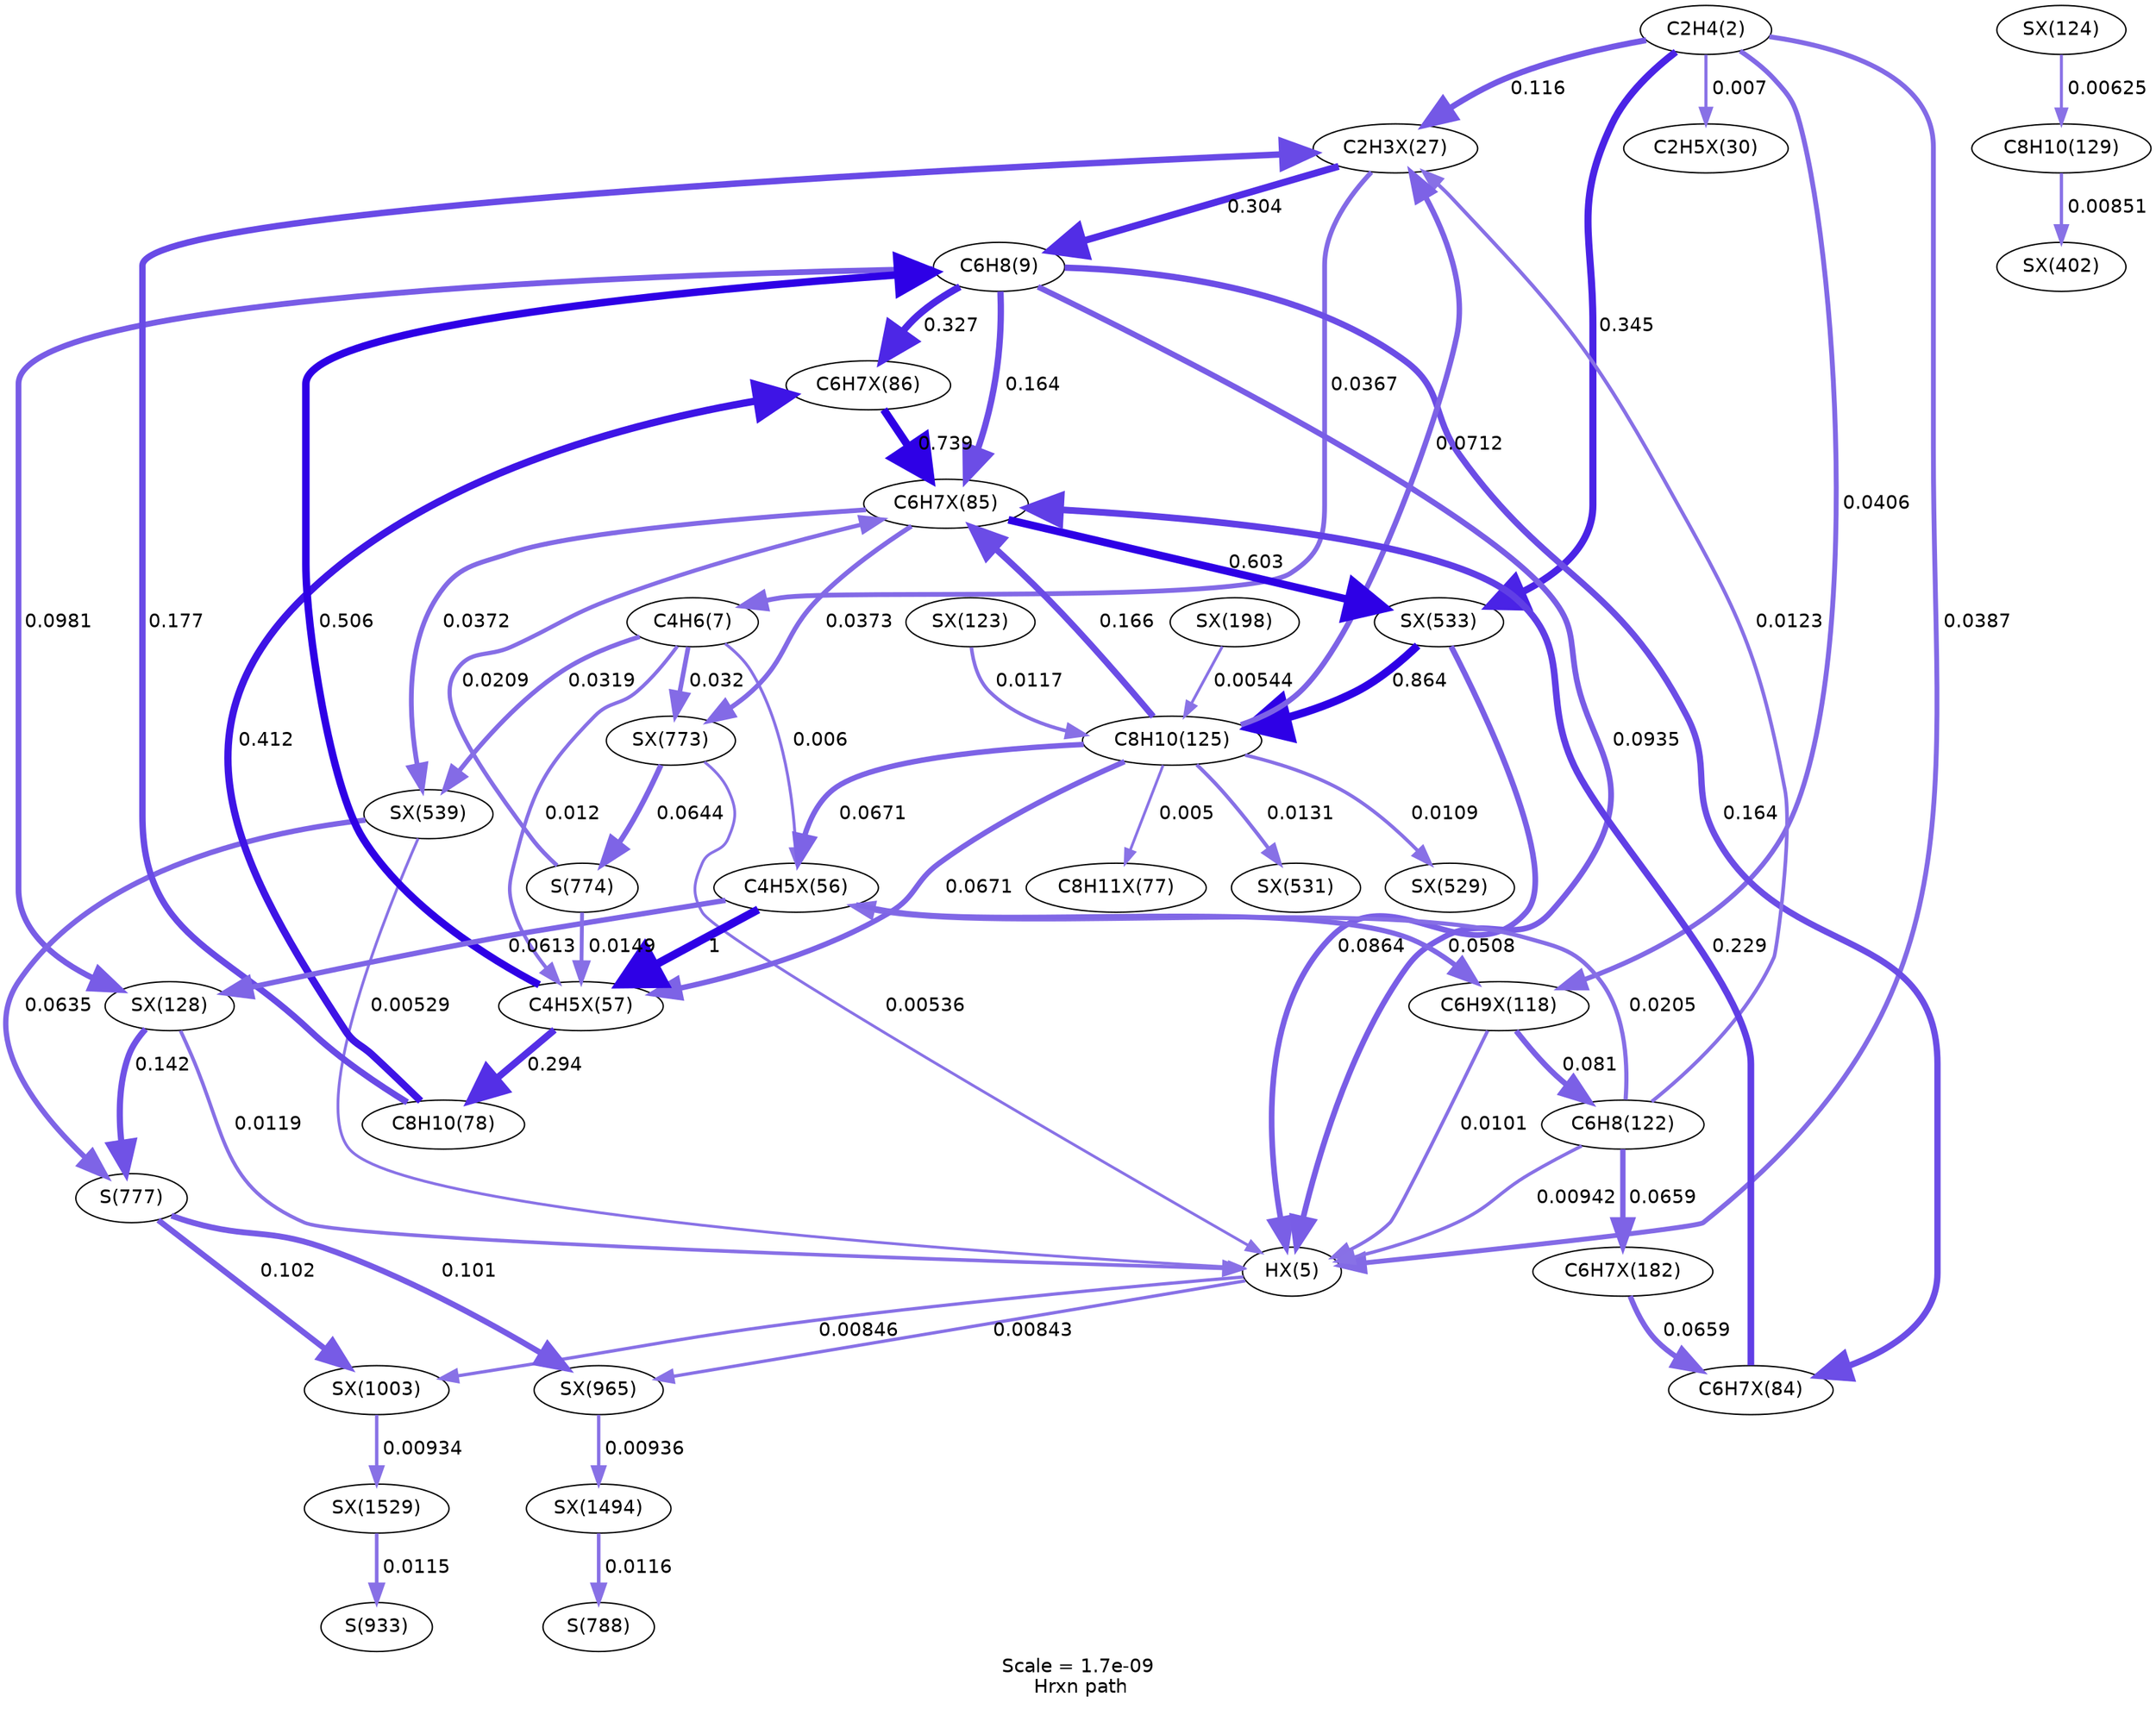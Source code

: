digraph reaction_paths {
center=1;
s5 -> s38[fontname="Helvetica", style="setlinewidth(3.55)", arrowsize=1.77, color="0.7, 0.539, 0.9"
, label=" 0.0387"];
s5 -> s39[fontname="Helvetica", style="setlinewidth(4.37)", arrowsize=2.19, color="0.7, 0.616, 0.9"
, label=" 0.116"];
s5 -> s40[fontname="Helvetica", style="setlinewidth(2.25)", arrowsize=1.13, color="0.7, 0.507, 0.9"
, label=" 0.007"];
s5 -> s57[fontname="Helvetica", style="setlinewidth(3.58)", arrowsize=1.79, color="0.7, 0.541, 0.9"
, label=" 0.0406"];
s5 -> s77[fontname="Helvetica", style="setlinewidth(5.2)", arrowsize=2.6, color="0.7, 0.845, 0.9"
, label=" 0.345"];
s9 -> s38[fontname="Helvetica", style="setlinewidth(4.21)", arrowsize=2.11, color="0.7, 0.593, 0.9"
, label=" 0.0935"];
s57 -> s38[fontname="Helvetica", style="setlinewidth(2.53)", arrowsize=1.27, color="0.7, 0.51, 0.9"
, label=" 0.0101"];
s14 -> s38[fontname="Helvetica", style="setlinewidth(2.48)", arrowsize=1.24, color="0.7, 0.509, 0.9"
, label=" 0.00942"];
s77 -> s38[fontname="Helvetica", style="setlinewidth(4.15)", arrowsize=2.08, color="0.7, 0.586, 0.9"
, label=" 0.0864"];
s79 -> s38[fontname="Helvetica", style="setlinewidth(2.04)", arrowsize=1.02, color="0.7, 0.505, 0.9"
, label=" 0.00529"];
s86 -> s38[fontname="Helvetica", style="setlinewidth(2.05)", arrowsize=1.03, color="0.7, 0.505, 0.9"
, label=" 0.00536"];
s38 -> s92[fontname="Helvetica", style="setlinewidth(2.39)", arrowsize=1.2, color="0.7, 0.508, 0.9"
, label=" 0.00843"];
s38 -> s93[fontname="Helvetica", style="setlinewidth(2.4)", arrowsize=1.2, color="0.7, 0.508, 0.9"
, label=" 0.00846"];
s60 -> s38[fontname="Helvetica", style="setlinewidth(2.65)", arrowsize=1.33, color="0.7, 0.512, 0.9"
, label=" 0.0119"];
s39 -> s8[fontname="Helvetica", style="setlinewidth(3.51)", arrowsize=1.75, color="0.7, 0.537, 0.9"
, label=" 0.0367"];
s39 -> s9[fontname="Helvetica", style="setlinewidth(5.1)", arrowsize=2.55, color="0.7, 0.804, 0.9"
, label=" 0.304"];
s14 -> s39[fontname="Helvetica", style="setlinewidth(2.68)", arrowsize=1.34, color="0.7, 0.512, 0.9"
, label=" 0.0123"];
s12 -> s39[fontname="Helvetica", style="setlinewidth(4.69)", arrowsize=2.35, color="0.7, 0.677, 0.9"
, label=" 0.177"];
s15 -> s39[fontname="Helvetica", style="setlinewidth(4.01)", arrowsize=2, color="0.7, 0.571, 0.9"
, label=" 0.0712"];
s8 -> s47[fontname="Helvetica", style="setlinewidth(2.66)", arrowsize=1.33, color="0.7, 0.512, 0.9"
, label=" 0.012"];
s8 -> s46[fontname="Helvetica", style="setlinewidth(2.14)", arrowsize=1.07, color="0.7, 0.506, 0.9"
, label=" 0.006"];
s8 -> s79[fontname="Helvetica", style="setlinewidth(3.4)", arrowsize=1.7, color="0.7, 0.532, 0.9"
, label=" 0.0319"];
s8 -> s86[fontname="Helvetica", style="setlinewidth(3.4)", arrowsize=1.7, color="0.7, 0.532, 0.9"
, label=" 0.032"];
s47 -> s9[fontname="Helvetica", style="setlinewidth(5.49)", arrowsize=2.74, color="0.7, 1.01, 0.9"
, label=" 0.506"];
s46 -> s47[fontname="Helvetica", style="setlinewidth(6)", arrowsize=3, color="0.7, 1.5, 0.9"
, label=" 1"];
s47 -> s12[fontname="Helvetica", style="setlinewidth(5.08)", arrowsize=2.54, color="0.7, 0.794, 0.9"
, label=" 0.294"];
s15 -> s47[fontname="Helvetica", style="setlinewidth(3.96)", arrowsize=1.98, color="0.7, 0.567, 0.9"
, label=" 0.0671"];
s25 -> s47[fontname="Helvetica", style="setlinewidth(2.83)", arrowsize=1.41, color="0.7, 0.515, 0.9"
, label=" 0.0149"];
s9 -> s54[fontname="Helvetica", style="setlinewidth(5.16)", arrowsize=2.58, color="0.7, 0.827, 0.9"
, label=" 0.327"];
s9 -> s53[fontname="Helvetica", style="setlinewidth(4.63)", arrowsize=2.32, color="0.7, 0.664, 0.9"
, label=" 0.164"];
s9 -> s52[fontname="Helvetica", style="setlinewidth(4.63)", arrowsize=2.32, color="0.7, 0.664, 0.9"
, label=" 0.164"];
s9 -> s60[fontname="Helvetica", style="setlinewidth(4.25)", arrowsize=2.12, color="0.7, 0.598, 0.9"
, label=" 0.0981"];
s46 -> s57[fontname="Helvetica", style="setlinewidth(3.75)", arrowsize=1.88, color="0.7, 0.551, 0.9"
, label=" 0.0508"];
s14 -> s46[fontname="Helvetica", style="setlinewidth(3.07)", arrowsize=1.53, color="0.7, 0.521, 0.9"
, label=" 0.0205"];
s15 -> s46[fontname="Helvetica", style="setlinewidth(3.96)", arrowsize=1.98, color="0.7, 0.567, 0.9"
, label=" 0.0671"];
s46 -> s60[fontname="Helvetica", style="setlinewidth(3.89)", arrowsize=1.95, color="0.7, 0.561, 0.9"
, label=" 0.0613"];
s57 -> s14[fontname="Helvetica", style="setlinewidth(4.1)", arrowsize=2.05, color="0.7, 0.581, 0.9"
, label=" 0.081"];
s14 -> s62[fontname="Helvetica", style="setlinewidth(3.95)", arrowsize=1.97, color="0.7, 0.566, 0.9"
, label=" 0.0659"];
s12 -> s54[fontname="Helvetica", style="setlinewidth(5.33)", arrowsize=2.67, color="0.7, 0.912, 0.9"
, label=" 0.412"];
s54 -> s53[fontname="Helvetica", style="setlinewidth(5.77)", arrowsize=2.89, color="0.7, 1.24, 0.9"
, label=" 0.739"];
s59 -> s16[fontname="Helvetica", style="setlinewidth(2.17)", arrowsize=1.08, color="0.7, 0.506, 0.9"
, label=" 0.00625"];
s16 -> s69[fontname="Helvetica", style="setlinewidth(2.4)", arrowsize=1.2, color="0.7, 0.509, 0.9"
, label=" 0.00851"];
s58 -> s15[fontname="Helvetica", style="setlinewidth(2.64)", arrowsize=1.32, color="0.7, 0.512, 0.9"
, label=" 0.0117"];
s15 -> s53[fontname="Helvetica", style="setlinewidth(4.64)", arrowsize=2.32, color="0.7, 0.666, 0.9"
, label=" 0.166"];
s77 -> s15[fontname="Helvetica", style="setlinewidth(5.89)", arrowsize=2.95, color="0.7, 1.36, 0.9"
, label=" 0.864"];
s64 -> s15[fontname="Helvetica", style="setlinewidth(2.06)", arrowsize=1.03, color="0.7, 0.505, 0.9"
, label=" 0.00544"];
s15 -> s75[fontname="Helvetica", style="setlinewidth(2.73)", arrowsize=1.36, color="0.7, 0.513, 0.9"
, label=" 0.0131"];
s15 -> s73[fontname="Helvetica", style="setlinewidth(2.59)", arrowsize=1.29, color="0.7, 0.511, 0.9"
, label=" 0.0109"];
s15 -> s51[fontname="Helvetica", style="setlinewidth(2)", arrowsize=1, color="0.7, 0.505, 0.9"
, label=" 0.005"];
s52 -> s53[fontname="Helvetica", style="setlinewidth(4.89)", arrowsize=2.44, color="0.7, 0.729, 0.9"
, label=" 0.229"];
s53 -> s77[fontname="Helvetica", style="setlinewidth(5.62)", arrowsize=2.81, color="0.7, 1.1, 0.9"
, label=" 0.603"];
s53 -> s79[fontname="Helvetica", style="setlinewidth(3.52)", arrowsize=1.76, color="0.7, 0.537, 0.9"
, label=" 0.0372"];
s53 -> s86[fontname="Helvetica", style="setlinewidth(3.52)", arrowsize=1.76, color="0.7, 0.537, 0.9"
, label=" 0.0373"];
s25 -> s53[fontname="Helvetica", style="setlinewidth(3.08)", arrowsize=1.54, color="0.7, 0.521, 0.9"
, label=" 0.0209"];
s62 -> s52[fontname="Helvetica", style="setlinewidth(3.95)", arrowsize=1.97, color="0.7, 0.566, 0.9"
, label=" 0.0659"];
s79 -> s26[fontname="Helvetica", style="setlinewidth(3.92)", arrowsize=1.96, color="0.7, 0.564, 0.9"
, label=" 0.0635"];
s26 -> s92[fontname="Helvetica", style="setlinewidth(4.27)", arrowsize=2.14, color="0.7, 0.601, 0.9"
, label=" 0.101"];
s26 -> s93[fontname="Helvetica", style="setlinewidth(4.27)", arrowsize=2.14, color="0.7, 0.602, 0.9"
, label=" 0.102"];
s60 -> s26[fontname="Helvetica", style="setlinewidth(4.53)", arrowsize=2.26, color="0.7, 0.642, 0.9"
, label=" 0.142"];
s86 -> s25[fontname="Helvetica", style="setlinewidth(3.93)", arrowsize=1.96, color="0.7, 0.564, 0.9"
, label=" 0.0644"];
s92 -> s117[fontname="Helvetica", style="setlinewidth(2.47)", arrowsize=1.24, color="0.7, 0.509, 0.9"
, label=" 0.00936"];
s93 -> s120[fontname="Helvetica", style="setlinewidth(2.47)", arrowsize=1.24, color="0.7, 0.509, 0.9"
, label=" 0.00934"];
s120 -> s29[fontname="Helvetica", style="setlinewidth(2.63)", arrowsize=1.32, color="0.7, 0.512, 0.9"
, label=" 0.0115"];
s117 -> s27[fontname="Helvetica", style="setlinewidth(2.64)", arrowsize=1.32, color="0.7, 0.512, 0.9"
, label=" 0.0116"];
s5 [ fontname="Helvetica", label="C2H4(2)"];
s8 [ fontname="Helvetica", label="C4H6(7)"];
s9 [ fontname="Helvetica", label="C6H8(9)"];
s12 [ fontname="Helvetica", label="C8H10(78)"];
s14 [ fontname="Helvetica", label="C6H8(122)"];
s15 [ fontname="Helvetica", label="C8H10(125)"];
s16 [ fontname="Helvetica", label="C8H10(129)"];
s25 [ fontname="Helvetica", label="S(774)"];
s26 [ fontname="Helvetica", label="S(777)"];
s27 [ fontname="Helvetica", label="S(788)"];
s29 [ fontname="Helvetica", label="S(933)"];
s38 [ fontname="Helvetica", label="HX(5)"];
s39 [ fontname="Helvetica", label="C2H3X(27)"];
s40 [ fontname="Helvetica", label="C2H5X(30)"];
s46 [ fontname="Helvetica", label="C4H5X(56)"];
s47 [ fontname="Helvetica", label="C4H5X(57)"];
s51 [ fontname="Helvetica", label="C8H11X(77)"];
s52 [ fontname="Helvetica", label="C6H7X(84)"];
s53 [ fontname="Helvetica", label="C6H7X(85)"];
s54 [ fontname="Helvetica", label="C6H7X(86)"];
s57 [ fontname="Helvetica", label="C6H9X(118)"];
s58 [ fontname="Helvetica", label="SX(123)"];
s59 [ fontname="Helvetica", label="SX(124)"];
s60 [ fontname="Helvetica", label="SX(128)"];
s62 [ fontname="Helvetica", label="C6H7X(182)"];
s64 [ fontname="Helvetica", label="SX(198)"];
s69 [ fontname="Helvetica", label="SX(402)"];
s73 [ fontname="Helvetica", label="SX(529)"];
s75 [ fontname="Helvetica", label="SX(531)"];
s77 [ fontname="Helvetica", label="SX(533)"];
s79 [ fontname="Helvetica", label="SX(539)"];
s86 [ fontname="Helvetica", label="SX(773)"];
s92 [ fontname="Helvetica", label="SX(965)"];
s93 [ fontname="Helvetica", label="SX(1003)"];
s117 [ fontname="Helvetica", label="SX(1494)"];
s120 [ fontname="Helvetica", label="SX(1529)"];
 label = "Scale = 1.7e-09\l Hrxn path";
 fontname = "Helvetica";
}
